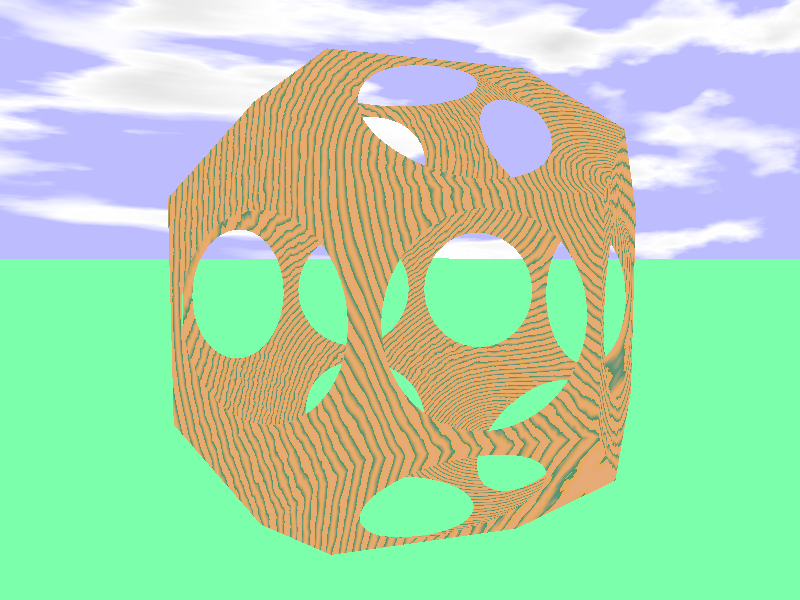 // Persistence Of Vision Raytracer
// version 2.0 sample file.
//
// PolyWood.pov - Wooden polyhedron hollowed by a sphere
// on a grassy hilly lawn.  Shows how easy it is to
// create interesting shapes with CSG operations
// and simple primitive shapes.
//
// By Eduard [esp] Schwan -- 71513,2161
// Last modified: 5/22/93

include "shapes.inc"
include "colors.inc"
include "textures.inc"

// Moi
camera {
   location   <-3.3,  0.8, -11.0>
   direction  <0.0,   0.0,   1.0>
   up         <0.0,   1.0,   0.0>
   right      <4/3,   0.0,   0.0>
   look_at    <0,     0,     0>
}

// Some Light just above the horizon for a long shadow
light_source
{
  <30, 6, -40>
  color White
}


// The Cloudy Blue Sky
sphere
{
  <0, 0, 0>, 10000
  pigment
  {
     Bright_Blue_Sky
     scale <4000, 600, 1000>
  }
}


// The Hilly Grassy Land
plane
{
  y, -4.1
  pigment { color red 0.2 green 1.0 blue 0.4 }
  finish
  {
      crand 0.025 // a little randomness to hide the rather severe color banding
      ambient 0.1
      diffuse 0.7
      roughness 1
   }
   normal { bumps 0.5  scale 10 }
}


// The Wooden Polyhedron
// The idea here is to take a few cubes rotated at 45 degrees
// along different axes from each other and intersect them,
// thus cutting some corners.  Then we carve out the center
// with a slightly oversized sphere, which protrudes slightly
// through the sides of the cubes, cutting portholes in the
// facets of the polyhedron.  Then we get out the wooden paint..
intersection {
   // polyhedron
   // Add small amount to each box to account for normal numerical inacurracies.
   // This fixes surface acne on coplanar surfaces.
   box { <-4.000, -4.000, -4.000>, <4.000, 4.000, 4.000> }
   box { <-4.001, -4.001, -4.001>, <4.001, 4.001, 4.001>   rotate 45*x }
   box { <-4.002, -4.002, -4.002>, <4.002, 4.002, 4.002>   rotate 45*y }
   box { <-4.003, -4.003, -4.003>, <4.003, 4.003, 4.003>   rotate 45*z }
   // hollow it out
   sphere { <0, 0, 0>, 4.25 inverse }

   // semi-dark wood with dark greenish rings
   pigment {
      wood
      turbulence 0.04
      colour_map {
        [0.0 0.4  color red 0.8 green 0.4 blue 0.2
                  color red 0.8 green 0.4 blue 0.1]
        [0.4 0.5  color red 0.1 green 0.3 blue 0.1
                  color red 0.1 green 0.3 blue 0.2]
        [0.5 0.8  color red 0.1 green 0.3 blue 0.2
                  color red 0.8 green 0.4 blue 0.1]
        [0.8 1.0  color red 0.8 green 0.4 blue 0.1
                  color red 0.8 green 0.4 blue 0.2]
      }
      scale <0.2, 0.2, 1>
      rotate <45, 0, 5>
      translate <2, 2, -4>
   }
   finish {
      // make it look wood-like
      ambient 0.15
      diffuse 0.6
      // make it a little bit shiny
      specular 0.3 roughness 0.01
      phong 0.3 phong_size 60
   }
}

// ttfn!
